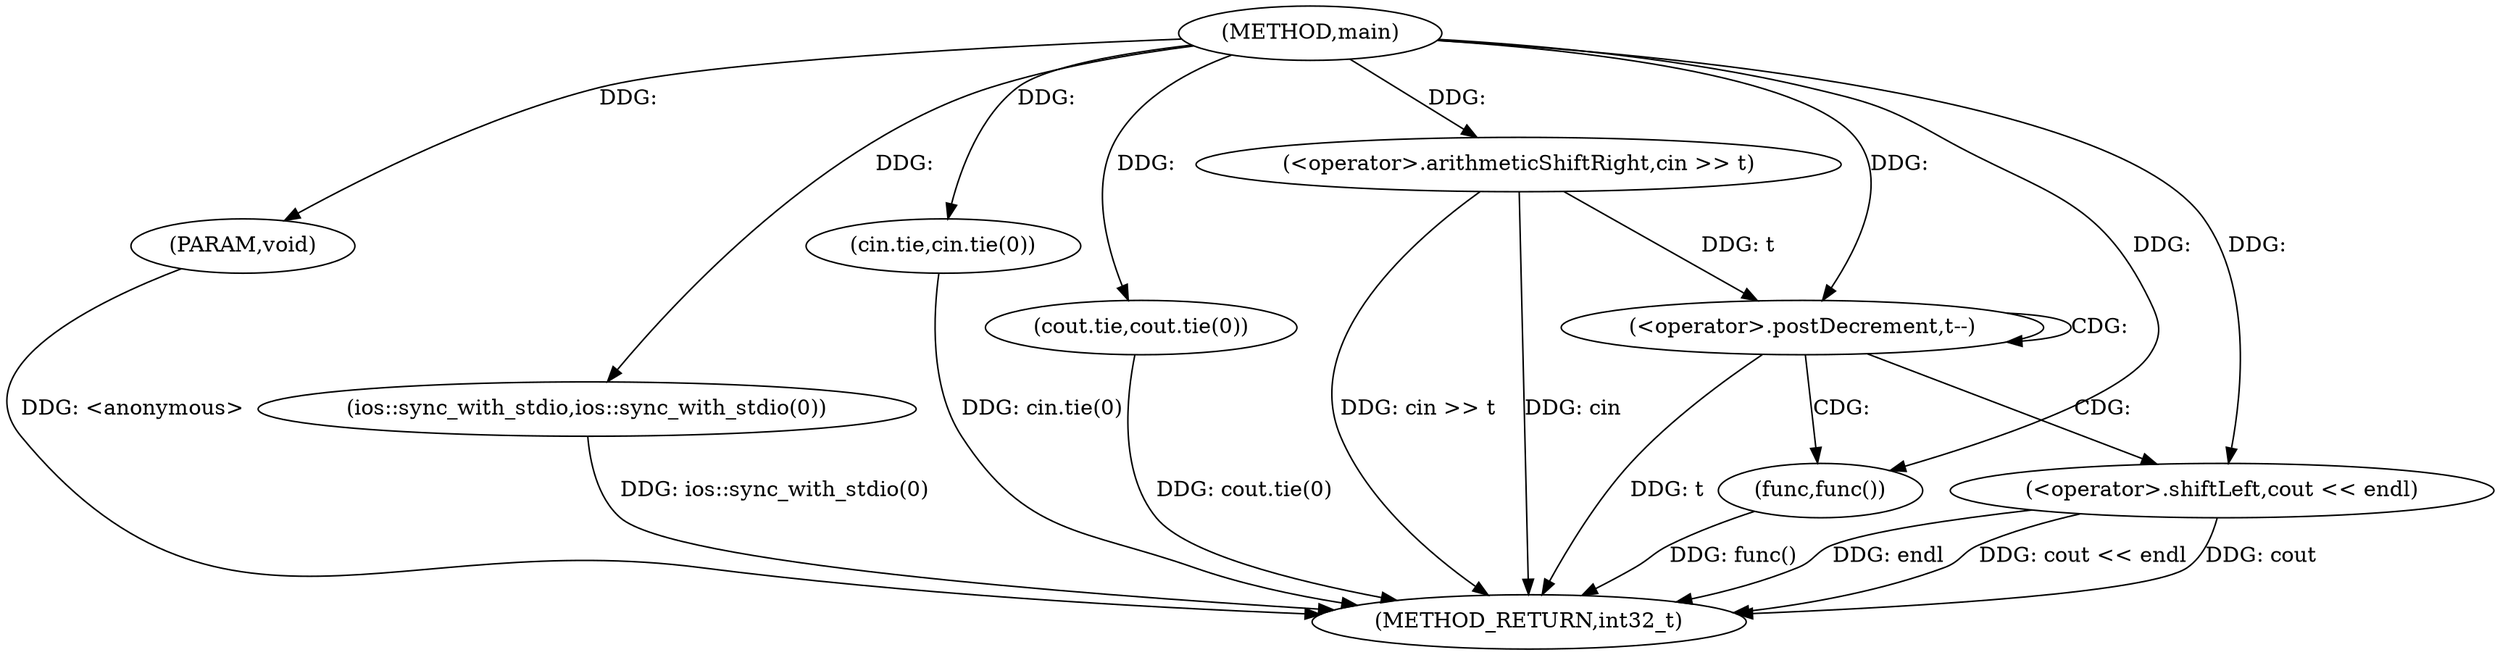 digraph "main" {  
"1000171" [label = "(METHOD,main)" ]
"1000192" [label = "(METHOD_RETURN,int32_t)" ]
"1000172" [label = "(PARAM,void)" ]
"1000174" [label = "(ios::sync_with_stdio,ios::sync_with_stdio(0))" ]
"1000176" [label = "(cin.tie,cin.tie(0))" ]
"1000178" [label = "(cout.tie,cout.tie(0))" ]
"1000181" [label = "(<operator>.arithmeticShiftRight,cin >> t)" ]
"1000185" [label = "(<operator>.postDecrement,t--)" ]
"1000188" [label = "(func,func())" ]
"1000189" [label = "(<operator>.shiftLeft,cout << endl)" ]
  "1000172" -> "1000192"  [ label = "DDG: <anonymous>"] 
  "1000174" -> "1000192"  [ label = "DDG: ios::sync_with_stdio(0)"] 
  "1000176" -> "1000192"  [ label = "DDG: cin.tie(0)"] 
  "1000178" -> "1000192"  [ label = "DDG: cout.tie(0)"] 
  "1000181" -> "1000192"  [ label = "DDG: cin >> t"] 
  "1000185" -> "1000192"  [ label = "DDG: t"] 
  "1000188" -> "1000192"  [ label = "DDG: func()"] 
  "1000189" -> "1000192"  [ label = "DDG: endl"] 
  "1000189" -> "1000192"  [ label = "DDG: cout << endl"] 
  "1000181" -> "1000192"  [ label = "DDG: cin"] 
  "1000189" -> "1000192"  [ label = "DDG: cout"] 
  "1000171" -> "1000172"  [ label = "DDG: "] 
  "1000171" -> "1000174"  [ label = "DDG: "] 
  "1000171" -> "1000176"  [ label = "DDG: "] 
  "1000171" -> "1000178"  [ label = "DDG: "] 
  "1000171" -> "1000181"  [ label = "DDG: "] 
  "1000181" -> "1000185"  [ label = "DDG: t"] 
  "1000171" -> "1000185"  [ label = "DDG: "] 
  "1000171" -> "1000188"  [ label = "DDG: "] 
  "1000171" -> "1000189"  [ label = "DDG: "] 
  "1000185" -> "1000188"  [ label = "CDG: "] 
  "1000185" -> "1000189"  [ label = "CDG: "] 
  "1000185" -> "1000185"  [ label = "CDG: "] 
}

